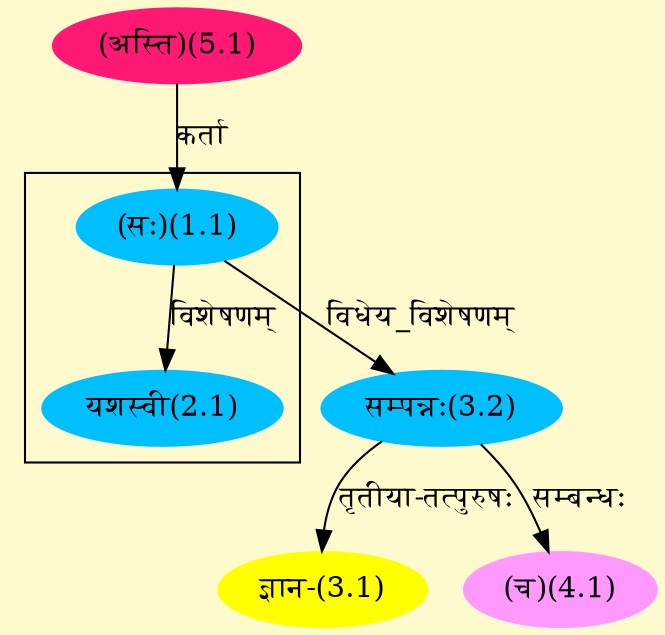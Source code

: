 digraph G{
rankdir=BT;
 compound=true;
 bgcolor="lemonchiffon1";

subgraph cluster_1{
Node2_1 [style=filled, color="#00BFFF" label = "यशस्वी(2.1)"]
Node1_1 [style=filled, color="#00BFFF" label = "(सः)(1.1)"]

}
Node1_1 [style=filled, color="#00BFFF" label = "(सः)(1.1)"]
Node5_1 [style=filled, color="#FF1975" label = "(अस्ति)(5.1)"]
Node3_1 [style=filled, color="#FFFF00" label = "ज्ञान-(3.1)"]
Node3_2 [style=filled, color="#00BFFF" label = "सम्पन्नः(3.2)"]
Node4_1 [style=filled, color="#FF99FF" label = "(च)(4.1)"]
/* Start of Relations section */

Node1_1 -> Node5_1 [  label="कर्ता"  dir="back" ]
Node2_1 -> Node1_1 [  label="विशेषणम्"  dir="back" ]
Node3_1 -> Node3_2 [  label="तृतीया-तत्पुरुषः"  dir="back" ]
Node3_2 -> Node1_1 [  label="विधेय_विशेषणम्"  dir="back" ]
Node4_1 -> Node3_2 [  label="सम्बन्धः"  dir="back" ]
}
